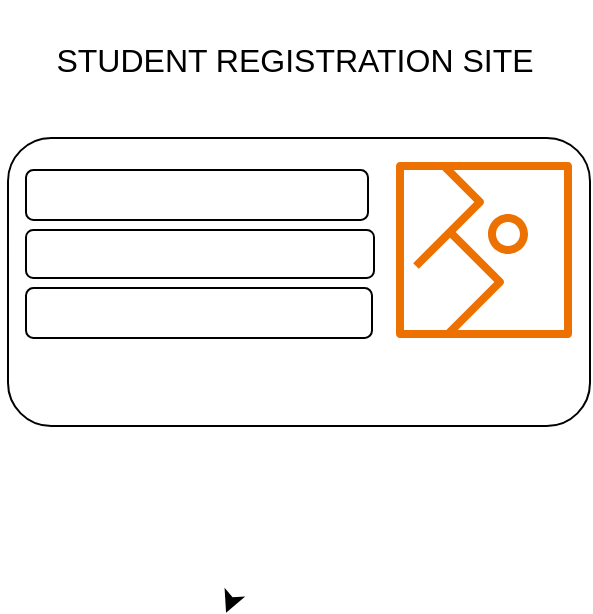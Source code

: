 <mxfile version="22.0.2" type="github" pages="2">
  <diagram name="Page-1" id="Znrh5LPfg7LmYDPInWr-">
    <mxGraphModel dx="726" dy="436" grid="0" gridSize="10" guides="1" tooltips="1" connect="1" arrows="1" fold="1" page="0" pageScale="1" pageWidth="850" pageHeight="1100" math="0" shadow="0">
      <root>
        <mxCell id="0" />
        <mxCell id="1" parent="0" />
        <mxCell id="oI-rfNmAa5YBub8sYrH9-1" value="" style="rounded=1;whiteSpace=wrap;html=1;fontSize=16;" vertex="1" parent="1">
          <mxGeometry x="-70" y="452" width="291" height="144" as="geometry" />
        </mxCell>
        <mxCell id="oI-rfNmAa5YBub8sYrH9-2" value="STUDENT REGISTRATION SITE" style="text;html=1;strokeColor=none;fillColor=none;align=center;verticalAlign=middle;whiteSpace=wrap;rounded=0;fontSize=16;" vertex="1" parent="1">
          <mxGeometry x="-74" y="383" width="295" height="59" as="geometry" />
        </mxCell>
        <mxCell id="oI-rfNmAa5YBub8sYrH9-8" value="" style="rounded=1;whiteSpace=wrap;html=1;fontSize=16;" vertex="1" parent="1">
          <mxGeometry x="-61" y="527" width="173" height="25" as="geometry" />
        </mxCell>
        <mxCell id="oI-rfNmAa5YBub8sYrH9-9" value="" style="rounded=1;whiteSpace=wrap;html=1;fontSize=16;" vertex="1" parent="1">
          <mxGeometry x="-61" y="498" width="174" height="24" as="geometry" />
        </mxCell>
        <mxCell id="oI-rfNmAa5YBub8sYrH9-10" value="" style="rounded=1;whiteSpace=wrap;html=1;fontSize=16;" vertex="1" parent="1">
          <mxGeometry x="-61" y="468" width="171" height="25" as="geometry" />
        </mxCell>
        <mxCell id="oI-rfNmAa5YBub8sYrH9-11" style="edgeStyle=none;curved=1;rounded=0;orthogonalLoop=1;jettySize=auto;html=1;entryX=1;entryY=0.75;entryDx=0;entryDy=0;fontSize=12;startSize=8;endSize=8;" edge="1" parent="1" source="oI-rfNmAa5YBub8sYrH9-9" target="oI-rfNmAa5YBub8sYrH9-9">
          <mxGeometry relative="1" as="geometry" />
        </mxCell>
        <mxCell id="oI-rfNmAa5YBub8sYrH9-25" value="" style="sketch=0;outlineConnect=0;fontColor=#232F3E;gradientColor=none;fillColor=#ED7100;strokeColor=none;dashed=0;verticalLabelPosition=bottom;verticalAlign=top;align=center;html=1;fontSize=12;fontStyle=0;aspect=fixed;pointerEvents=1;shape=mxgraph.aws4.container_registry_image;direction=south;" vertex="1" parent="1">
          <mxGeometry x="124" y="464" width="88" height="88" as="geometry" />
        </mxCell>
        <mxCell id="oI-rfNmAa5YBub8sYrH9-26" style="edgeStyle=none;curved=1;rounded=0;orthogonalLoop=1;jettySize=auto;html=1;entryX=0.622;entryY=0.031;entryDx=0;entryDy=0;entryPerimeter=0;fontSize=12;startSize=8;endSize=8;" edge="1" parent="1">
          <mxGeometry relative="1" as="geometry">
            <mxPoint x="39.625" y="688" as="sourcePoint" />
            <mxPoint x="39.028" y="689.395" as="targetPoint" />
          </mxGeometry>
        </mxCell>
      </root>
    </mxGraphModel>
  </diagram>
  <diagram id="EWkhZtHSyREZPAswnhKo" name="Page-2">
    <mxGraphModel dx="326" dy="436" grid="0" gridSize="10" guides="1" tooltips="1" connect="1" arrows="1" fold="1" page="0" pageScale="1" pageWidth="850" pageHeight="1100" math="0" shadow="0">
      <root>
        <mxCell id="0" />
        <mxCell id="1" parent="0" />
      </root>
    </mxGraphModel>
  </diagram>
</mxfile>
